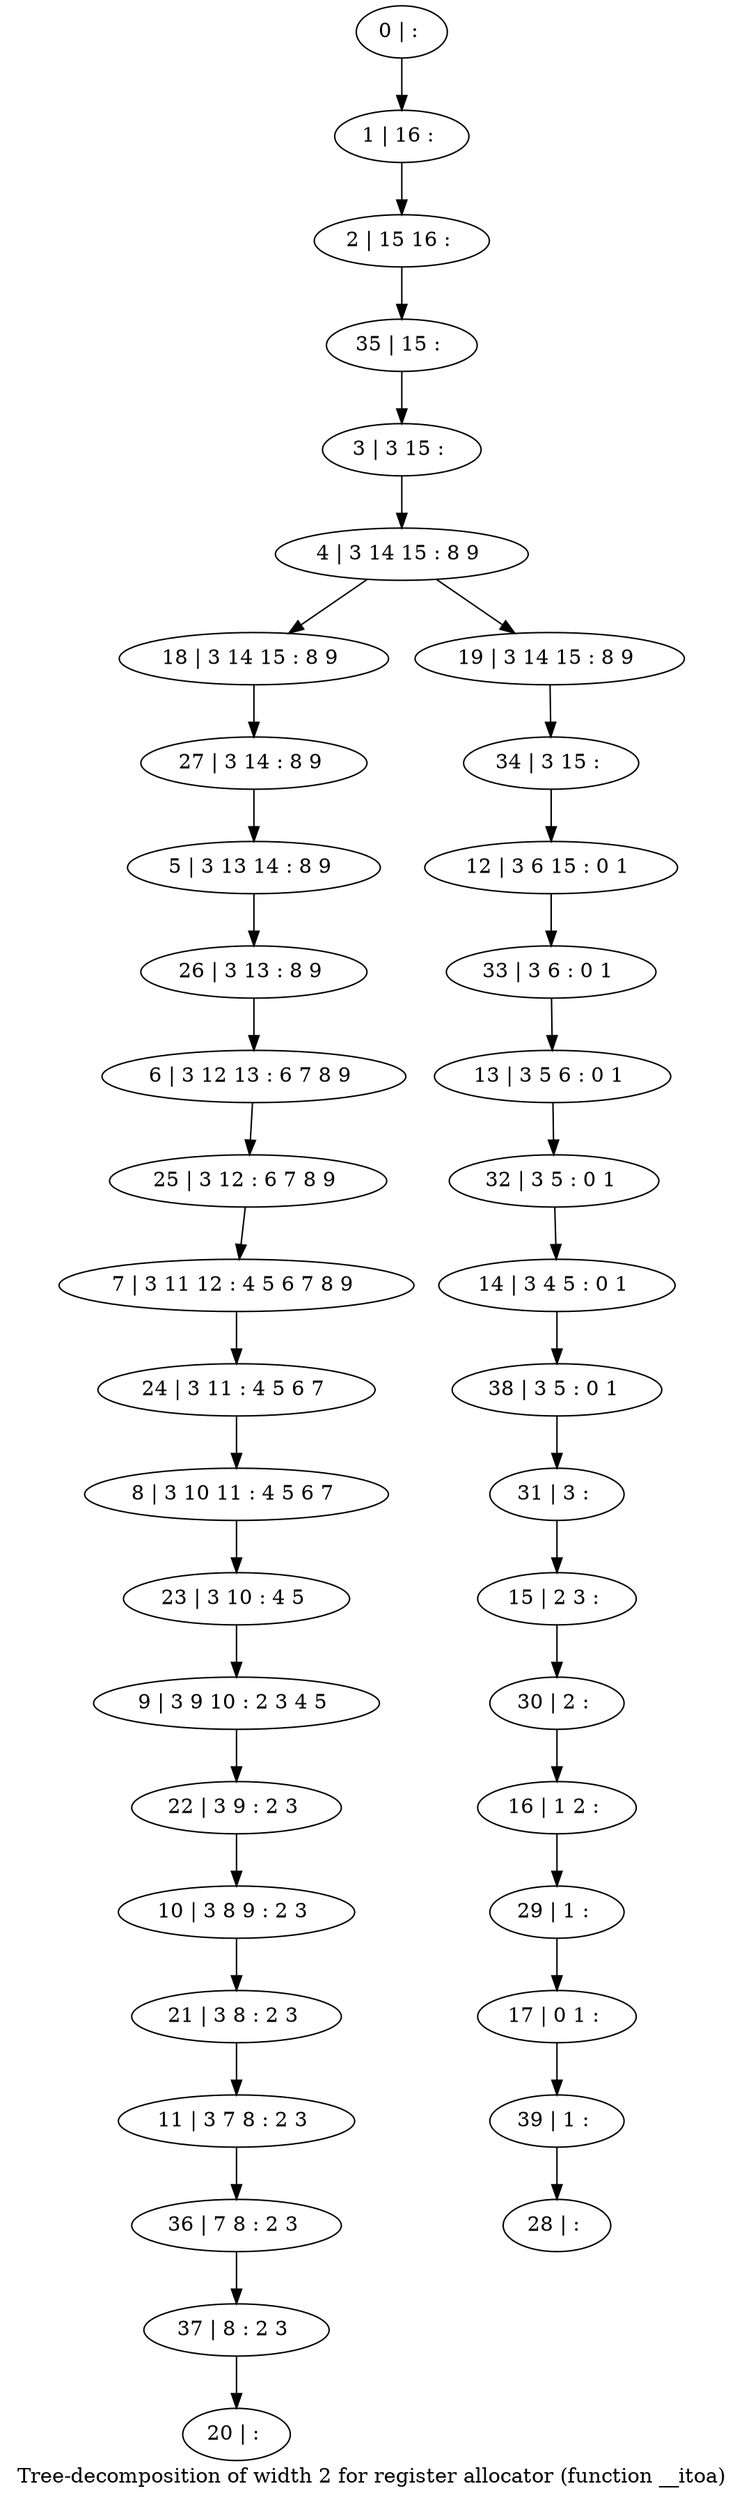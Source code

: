 digraph G {
graph [label="Tree-decomposition of width 2 for register allocator (function __itoa)"]
0[label="0 | : "];
1[label="1 | 16 : "];
2[label="2 | 15 16 : "];
3[label="3 | 3 15 : "];
4[label="4 | 3 14 15 : 8 9 "];
5[label="5 | 3 13 14 : 8 9 "];
6[label="6 | 3 12 13 : 6 7 8 9 "];
7[label="7 | 3 11 12 : 4 5 6 7 8 9 "];
8[label="8 | 3 10 11 : 4 5 6 7 "];
9[label="9 | 3 9 10 : 2 3 4 5 "];
10[label="10 | 3 8 9 : 2 3 "];
11[label="11 | 3 7 8 : 2 3 "];
12[label="12 | 3 6 15 : 0 1 "];
13[label="13 | 3 5 6 : 0 1 "];
14[label="14 | 3 4 5 : 0 1 "];
15[label="15 | 2 3 : "];
16[label="16 | 1 2 : "];
17[label="17 | 0 1 : "];
18[label="18 | 3 14 15 : 8 9 "];
19[label="19 | 3 14 15 : 8 9 "];
20[label="20 | : "];
21[label="21 | 3 8 : 2 3 "];
22[label="22 | 3 9 : 2 3 "];
23[label="23 | 3 10 : 4 5 "];
24[label="24 | 3 11 : 4 5 6 7 "];
25[label="25 | 3 12 : 6 7 8 9 "];
26[label="26 | 3 13 : 8 9 "];
27[label="27 | 3 14 : 8 9 "];
28[label="28 | : "];
29[label="29 | 1 : "];
30[label="30 | 2 : "];
31[label="31 | 3 : "];
32[label="32 | 3 5 : 0 1 "];
33[label="33 | 3 6 : 0 1 "];
34[label="34 | 3 15 : "];
35[label="35 | 15 : "];
36[label="36 | 7 8 : 2 3 "];
37[label="37 | 8 : 2 3 "];
38[label="38 | 3 5 : 0 1 "];
39[label="39 | 1 : "];
0->1 ;
1->2 ;
3->4 ;
4->18 ;
4->19 ;
21->11 ;
10->21 ;
22->10 ;
9->22 ;
23->9 ;
8->23 ;
24->8 ;
7->24 ;
25->7 ;
6->25 ;
26->6 ;
5->26 ;
27->5 ;
18->27 ;
29->17 ;
16->29 ;
30->16 ;
15->30 ;
31->15 ;
32->14 ;
13->32 ;
33->13 ;
12->33 ;
34->12 ;
19->34 ;
35->3 ;
2->35 ;
11->36 ;
37->20 ;
36->37 ;
38->31 ;
14->38 ;
39->28 ;
17->39 ;
}
